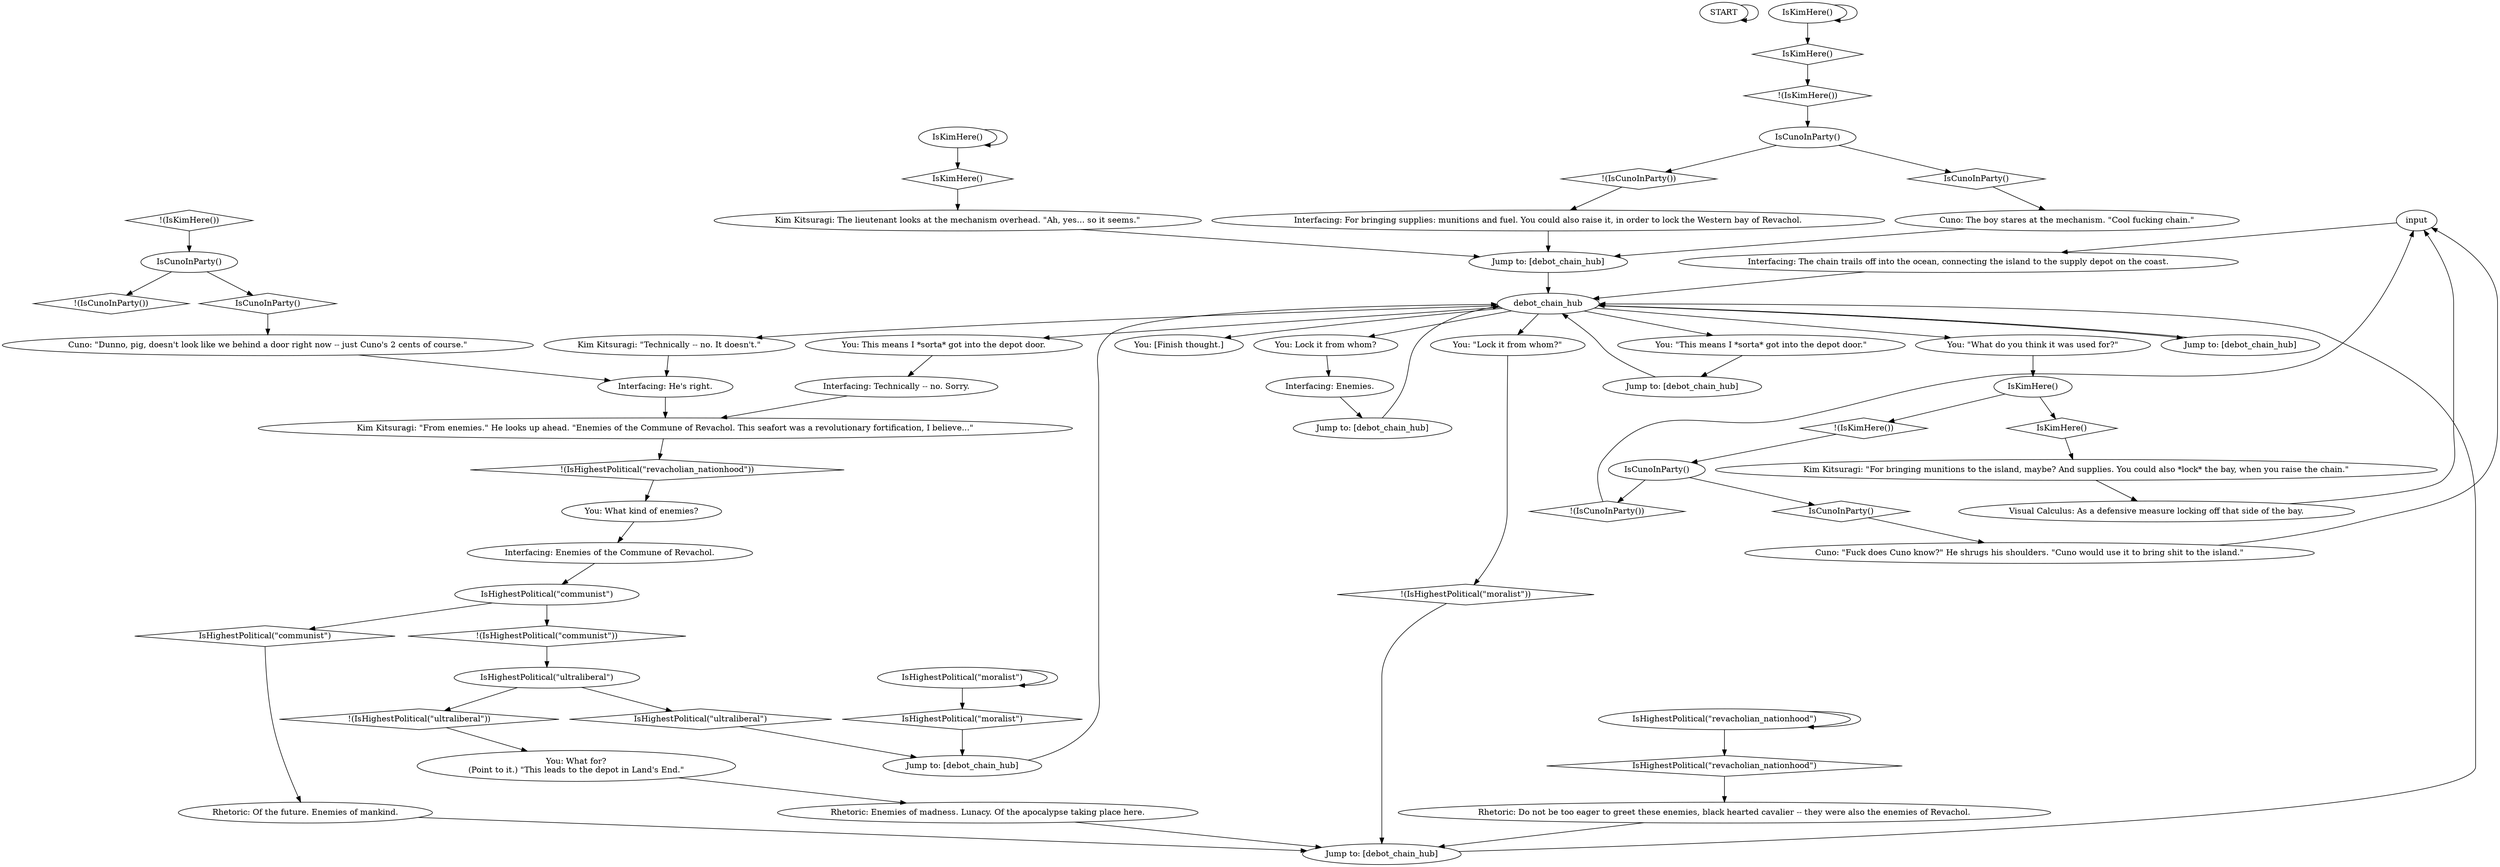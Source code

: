# SEAFORT ORB / chain afterthought
# (afterthought about chain)
# ==================================================
digraph G {
	  0 [label="START"];
	  1 [label="input"];
	  2 [label="Jump to: [debot_chain_hub]"];
	  3 [label="Rhetoric: Enemies of madness. Lunacy. Of the apocalypse taking place here."];
	  4 [label="IsKimHere()"];
	  5 [label="IsKimHere()", shape=diamond];
	  6 [label="!(IsKimHere())", shape=diamond];
	  7 [label="Kim Kitsuragi: \"Technically -- no. It doesn't.\""];
	  8 [label="You: What kind of enemies?"];
	  9 [label="IsHighestPolitical(\"moralist\")"];
	  10 [label="IsHighestPolitical(\"moralist\")", shape=diamond];
	  11 [label="!(IsHighestPolitical(\"moralist\"))", shape=diamond];
	  12 [label="Kim Kitsuragi: \"From enemies.\" He looks up ahead. \"Enemies of the Commune of Revachol. This seafort was a revolutionary fortification, I believe...\""];
	  13 [label="Jump to: [debot_chain_hub]"];
	  14 [label="You: What for?\n(Point to it.) \"This leads to the depot in Land's End.\""];
	  15 [label="IsHighestPolitical(\"revacholian_nationhood\")"];
	  16 [label="IsHighestPolitical(\"revacholian_nationhood\")", shape=diamond];
	  17 [label="!(IsHighestPolitical(\"revacholian_nationhood\"))", shape=diamond];
	  18 [label="Jump to: [debot_chain_hub]"];
	  19 [label="IsKimHere()"];
	  20 [label="IsKimHere()", shape=diamond];
	  21 [label="!(IsKimHere())", shape=diamond];
	  22 [label="Interfacing: Enemies."];
	  23 [label="IsHighestPolitical(\"communist\")"];
	  24 [label="IsHighestPolitical(\"communist\")", shape=diamond];
	  25 [label="!(IsHighestPolitical(\"communist\"))", shape=diamond];
	  26 [label="Rhetoric: Of the future. Enemies of mankind."];
	  27 [label="You: \"Lock it from whom?\""];
	  28 [label="Cuno: \"Dunno, pig, doesn't look like we behind a door right now -- just Cuno's 2 cents of course.\""];
	  29 [label="debot_chain_hub"];
	  30 [label="Interfacing: For bringing supplies: munitions and fuel. You could also raise it, in order to lock the Western bay of Revachol."];
	  31 [label="Kim Kitsuragi: \"For bringing munitions to the island, maybe? And supplies. You could also *lock* the bay, when you raise the chain.\""];
	  32 [label="Interfacing: Enemies of the Commune of Revachol."];
	  33 [label="Interfacing: He's right."];
	  34 [label="Interfacing: Technically -- no. Sorry."];
	  35 [label="You: [Finish thought.]"];
	  36 [label="Jump to: [debot_chain_hub]"];
	  37 [label="Rhetoric: Do not be too eager to greet these enemies, black hearted cavalier -- they were also the enemies of Revachol."];
	  38 [label="Visual Calculus: As a defensive measure locking off that side of the bay."];
	  39 [label="Kim Kitsuragi: The lieutenant looks at the mechanism overhead. \"Ah, yes... so it seems.\""];
	  40 [label="You: This means I *sorta* got into the depot door."];
	  41 [label="IsCunoInParty()"];
	  42 [label="IsCunoInParty()", shape=diamond];
	  43 [label="!(IsCunoInParty())", shape=diamond];
	  44 [label="You: Lock it from whom?"];
	  45 [label="Cuno: The boy stares at the mechanism. \"Cool fucking chain.\""];
	  46 [label="Jump to: [debot_chain_hub]"];
	  47 [label="IsCunoInParty()"];
	  48 [label="IsCunoInParty()", shape=diamond];
	  49 [label="!(IsCunoInParty())", shape=diamond];
	  50 [label="IsKimHere()"];
	  51 [label="IsKimHere()", shape=diamond];
	  52 [label="!(IsKimHere())", shape=diamond];
	  53 [label="Cuno: \"Fuck does Cuno know?\" He shrugs his shoulders. \"Cuno would use it to bring shit to the island.\""];
	  54 [label="IsHighestPolitical(\"ultraliberal\")"];
	  55 [label="IsHighestPolitical(\"ultraliberal\")", shape=diamond];
	  56 [label="!(IsHighestPolitical(\"ultraliberal\"))", shape=diamond];
	  57 [label="You: \"This means I *sorta* got into the depot door.\""];
	  58 [label="Interfacing: The chain trails off into the ocean, connecting the island to the supply depot on the coast."];
	  59 [label="You: \"What do you think it was used for?\""];
	  60 [label="Jump to: [debot_chain_hub]"];
	  61 [label="IsCunoInParty()"];
	  62 [label="IsCunoInParty()", shape=diamond];
	  63 [label="!(IsCunoInParty())", shape=diamond];
	  0 -> 0
	  1 -> 58
	  2 -> 29
	  3 -> 60
	  4 -> 4
	  4 -> 5
	  5 -> 39
	  6 -> 41
	  7 -> 33
	  8 -> 32
	  9 -> 9
	  9 -> 10
	  10 -> 2
	  11 -> 60
	  12 -> 17
	  13 -> 29
	  14 -> 3
	  15 -> 16
	  15 -> 15
	  16 -> 37
	  17 -> 8
	  18 -> 29
	  19 -> 19
	  19 -> 20
	  20 -> 6
	  21 -> 47
	  22 -> 46
	  23 -> 24
	  23 -> 25
	  24 -> 26
	  25 -> 54
	  26 -> 60
	  27 -> 11
	  28 -> 33
	  29 -> 35
	  29 -> 7
	  29 -> 40
	  29 -> 59
	  29 -> 44
	  29 -> 13
	  29 -> 57
	  29 -> 27
	  30 -> 36
	  31 -> 38
	  32 -> 23
	  33 -> 12
	  34 -> 12
	  36 -> 29
	  37 -> 60
	  38 -> 1
	  39 -> 36
	  40 -> 34
	  41 -> 42
	  41 -> 43
	  42 -> 45
	  43 -> 30
	  44 -> 22
	  45 -> 36
	  46 -> 29
	  47 -> 48
	  47 -> 49
	  48 -> 28
	  50 -> 51
	  50 -> 52
	  51 -> 31
	  52 -> 61
	  53 -> 1
	  54 -> 56
	  54 -> 55
	  55 -> 2
	  56 -> 14
	  57 -> 18
	  58 -> 29
	  59 -> 50
	  60 -> 29
	  61 -> 62
	  61 -> 63
	  62 -> 53
	  63 -> 1
}

